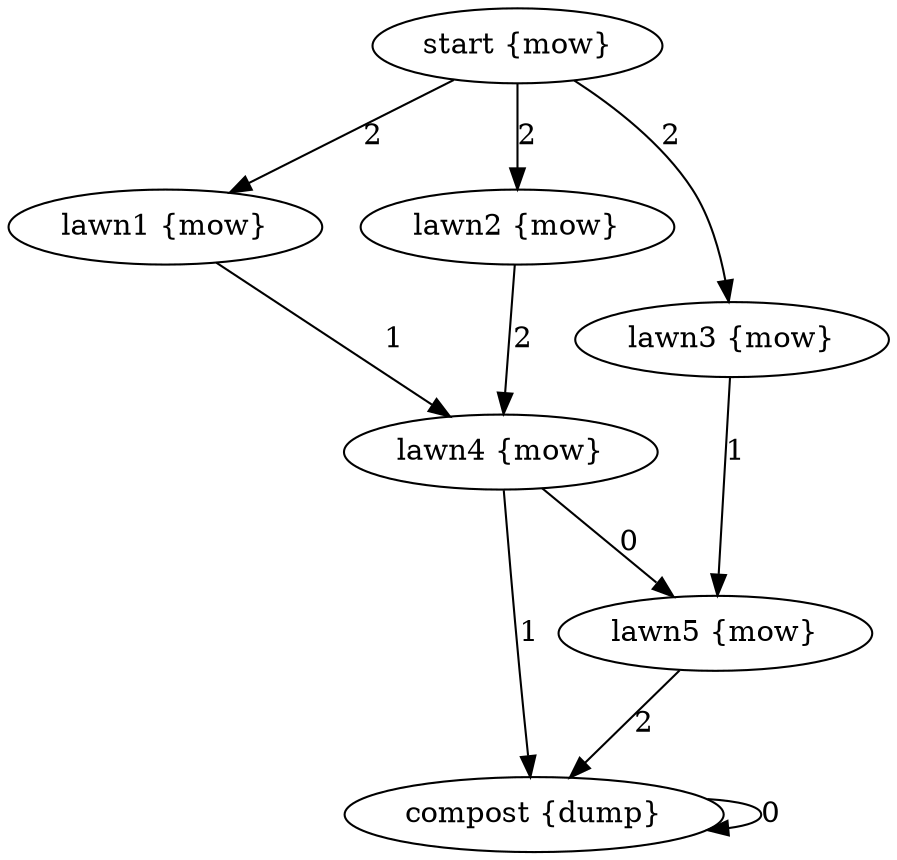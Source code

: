 digraph {
    s      [label = "start {mow}"];
    l1     [label  = "lawn1 {mow}"];
    l2     [label  = "lawn2 {mow}"];
    l3     [label  = "lawn3 {mow}"];
    l4     [label  = "lawn4 {mow}"];
    l5     [label  = "lawn5 {mow}"];
    c      [label = "compost {dump}"];
    
    s  -> l1 [label = "2"];
    s  -> l2 [label = "2"];
    s  -> l3 [label = "2"];
    l3 -> l5 [label = "1"];
    l5 -> c  [label = "2"];
    l1 -> l4 [label = "1"];
    l2 -> l4 [label = "2"];
    l4 -> c  [label = "1"];
    l4 -> l5 [label = "0"];
    c  -> c  [label = "0"];
}
